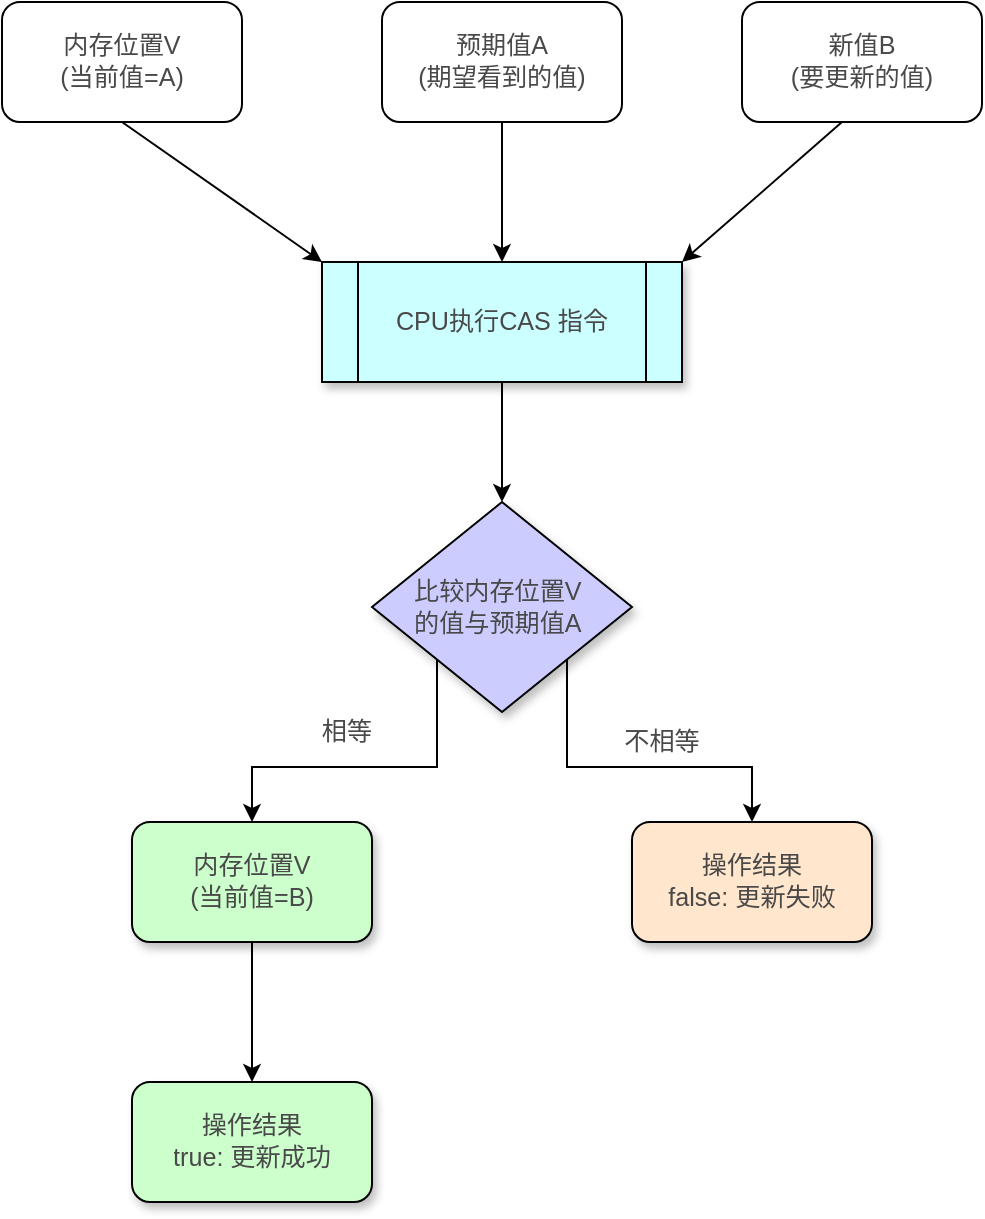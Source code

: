<mxfile version="27.2.0">
  <diagram name="第 1 页" id="F2s-ucMD1j_6qgtqQJcQ">
    <mxGraphModel dx="707" dy="308" grid="1" gridSize="10" guides="1" tooltips="1" connect="1" arrows="1" fold="1" page="1" pageScale="1" pageWidth="827" pageHeight="1169" math="0" shadow="0">
      <root>
        <mxCell id="0" />
        <mxCell id="1" parent="0" />
        <mxCell id="R5TnVKzZbtQXojk6i6wD-13" style="edgeStyle=orthogonalEdgeStyle;rounded=0;orthogonalLoop=1;jettySize=auto;html=1;exitX=0.5;exitY=1;exitDx=0;exitDy=0;entryX=0.5;entryY=0;entryDx=0;entryDy=0;" edge="1" parent="1" source="R5TnVKzZbtQXojk6i6wD-3" target="R5TnVKzZbtQXojk6i6wD-8">
          <mxGeometry relative="1" as="geometry" />
        </mxCell>
        <mxCell id="R5TnVKzZbtQXojk6i6wD-16" value="" style="edgeStyle=orthogonalEdgeStyle;rounded=0;orthogonalLoop=1;jettySize=auto;html=1;" edge="1" parent="1" source="R5TnVKzZbtQXojk6i6wD-8" target="R5TnVKzZbtQXojk6i6wD-10">
          <mxGeometry relative="1" as="geometry" />
        </mxCell>
        <mxCell id="R5TnVKzZbtQXojk6i6wD-11" value="" style="endArrow=classic;html=1;rounded=0;" edge="1" parent="1">
          <mxGeometry width="50" height="50" relative="1" as="geometry">
            <mxPoint x="200" y="360" as="sourcePoint" />
            <mxPoint x="300" y="430" as="targetPoint" />
          </mxGeometry>
        </mxCell>
        <mxCell id="R5TnVKzZbtQXojk6i6wD-12" value="" style="endArrow=classic;html=1;rounded=0;entryX=1;entryY=0;entryDx=0;entryDy=0;" edge="1" parent="1" target="R5TnVKzZbtQXojk6i6wD-8">
          <mxGeometry width="50" height="50" relative="1" as="geometry">
            <mxPoint x="560" y="360" as="sourcePoint" />
            <mxPoint x="490" y="420" as="targetPoint" />
          </mxGeometry>
        </mxCell>
        <mxCell id="R5TnVKzZbtQXojk6i6wD-29" style="edgeStyle=orthogonalEdgeStyle;rounded=0;orthogonalLoop=1;jettySize=auto;html=1;entryX=0.5;entryY=0;entryDx=0;entryDy=0;" edge="1" parent="1" source="R5TnVKzZbtQXojk6i6wD-18" target="R5TnVKzZbtQXojk6i6wD-26">
          <mxGeometry relative="1" as="geometry" />
        </mxCell>
        <mxCell id="R5TnVKzZbtQXojk6i6wD-37" value="" style="group;fillColor=#CCFFFF;container=0;" vertex="1" connectable="0" parent="1">
          <mxGeometry x="300" y="430" width="180" height="60" as="geometry" />
        </mxCell>
        <mxCell id="R5TnVKzZbtQXojk6i6wD-45" value="" style="group" vertex="1" connectable="0" parent="1">
          <mxGeometry x="140" y="300" width="120" height="60" as="geometry" />
        </mxCell>
        <mxCell id="R5TnVKzZbtQXojk6i6wD-1" value="" style="rounded=1;whiteSpace=wrap;html=1;" vertex="1" parent="R5TnVKzZbtQXojk6i6wD-45">
          <mxGeometry width="120" height="60" as="geometry" />
        </mxCell>
        <mxCell id="R5TnVKzZbtQXojk6i6wD-2" value="&lt;pre style=&quot;font-family: var(--ds-font-family-code); overflow: auto; padding: calc(var(--ds-md-zoom)*8px)calc(var(--ds-md-zoom)*12px); text-wrap: wrap; word-break: break-all; color: rgb(73, 73, 73); font-size: 12.573px; margin-top: 0px !important; margin-bottom: 0px !important;&quot;&gt;内存位置V&lt;/pre&gt;&lt;pre style=&quot;font-family: var(--ds-font-family-code); overflow: auto; padding: calc(var(--ds-md-zoom)*8px)calc(var(--ds-md-zoom)*12px); text-wrap: wrap; word-break: break-all; color: rgb(73, 73, 73); font-size: 12.573px; margin-top: 0px !important; margin-bottom: 0px !important;&quot;&gt;&lt;pre style=&quot;font-family: var(--ds-font-family-code); overflow: auto; padding: calc(var(--ds-md-zoom)*8px)calc(var(--ds-md-zoom)*12px); text-wrap: wrap; word-break: break-all; margin-top: 0px !important; margin-bottom: 0px !important;&quot;&gt;(当前值=A)&lt;/pre&gt;&lt;/pre&gt;" style="text;strokeColor=none;align=center;fillColor=none;html=1;verticalAlign=middle;whiteSpace=wrap;rounded=0;" vertex="1" parent="R5TnVKzZbtQXojk6i6wD-45">
          <mxGeometry x="25" y="10" width="70" height="40" as="geometry" />
        </mxCell>
        <mxCell id="R5TnVKzZbtQXojk6i6wD-46" value="" style="group" vertex="1" connectable="0" parent="1">
          <mxGeometry x="330" y="300" width="120" height="60" as="geometry" />
        </mxCell>
        <mxCell id="R5TnVKzZbtQXojk6i6wD-3" value="" style="rounded=1;whiteSpace=wrap;html=1;" vertex="1" parent="R5TnVKzZbtQXojk6i6wD-46">
          <mxGeometry width="120" height="60" as="geometry" />
        </mxCell>
        <mxCell id="R5TnVKzZbtQXojk6i6wD-4" value="&lt;pre style=&quot;font-family: var(--ds-font-family-code); overflow: auto; padding: calc(var(--ds-md-zoom)*8px)calc(var(--ds-md-zoom)*12px); text-wrap: wrap; word-break: break-all; color: rgb(73, 73, 73); font-size: 12.573px; margin-top: 0px !important; margin-bottom: 0px !important;&quot;&gt;预期值A&lt;/pre&gt;&lt;pre style=&quot;font-family: var(--ds-font-family-code); overflow: auto; padding: calc(var(--ds-md-zoom)*8px)calc(var(--ds-md-zoom)*12px); text-wrap: wrap; word-break: break-all; color: rgb(73, 73, 73); font-size: 12.573px; margin-top: 0px !important; margin-bottom: 0px !important;&quot;&gt;&lt;pre style=&quot;font-family: var(--ds-font-family-code); overflow: auto; padding: calc(var(--ds-md-zoom)*8px)calc(var(--ds-md-zoom)*12px); text-wrap: wrap; word-break: break-all; margin-top: 0px !important; margin-bottom: 0px !important;&quot;&gt;(期望看到的值)&lt;/pre&gt;&lt;/pre&gt;" style="text;strokeColor=none;align=center;fillColor=none;html=1;verticalAlign=middle;whiteSpace=wrap;rounded=0;" vertex="1" parent="R5TnVKzZbtQXojk6i6wD-46">
          <mxGeometry x="15" y="15" width="90" height="30" as="geometry" />
        </mxCell>
        <mxCell id="R5TnVKzZbtQXojk6i6wD-47" value="" style="group" vertex="1" connectable="0" parent="1">
          <mxGeometry x="510" y="300" width="120" height="60" as="geometry" />
        </mxCell>
        <mxCell id="R5TnVKzZbtQXojk6i6wD-5" value="" style="rounded=1;whiteSpace=wrap;html=1;" vertex="1" parent="R5TnVKzZbtQXojk6i6wD-47">
          <mxGeometry width="120" height="60" as="geometry" />
        </mxCell>
        <mxCell id="R5TnVKzZbtQXojk6i6wD-6" value="&lt;pre style=&quot;font-family: var(--ds-font-family-code); overflow: auto; padding: calc(var(--ds-md-zoom)*8px)calc(var(--ds-md-zoom)*12px); text-wrap: wrap; word-break: break-all; color: rgb(73, 73, 73); font-size: 12.573px; margin-top: 0px !important; margin-bottom: 0px !important;&quot;&gt;新值B&lt;/pre&gt;&lt;pre style=&quot;font-family: var(--ds-font-family-code); overflow: auto; padding: calc(var(--ds-md-zoom)*8px)calc(var(--ds-md-zoom)*12px); text-wrap: wrap; word-break: break-all; color: rgb(73, 73, 73); font-size: 12.573px; margin-top: 0px !important; margin-bottom: 0px !important;&quot;&gt;&lt;pre style=&quot;font-family: var(--ds-font-family-code); overflow: auto; padding: calc(var(--ds-md-zoom)*8px)calc(var(--ds-md-zoom)*12px); text-wrap: wrap; word-break: break-all; margin-top: 0px !important; margin-bottom: 0px !important;&quot;&gt;(要更新的值)&lt;/pre&gt;&lt;/pre&gt;" style="text;strokeColor=none;align=center;fillColor=none;html=1;verticalAlign=middle;whiteSpace=wrap;rounded=0;" vertex="1" parent="R5TnVKzZbtQXojk6i6wD-47">
          <mxGeometry x="15" y="15" width="90" height="30" as="geometry" />
        </mxCell>
        <mxCell id="R5TnVKzZbtQXojk6i6wD-48" value="" style="group" vertex="1" connectable="0" parent="1">
          <mxGeometry x="300" y="430" width="180" height="60" as="geometry" />
        </mxCell>
        <mxCell id="R5TnVKzZbtQXojk6i6wD-8" value="" style="shape=process;whiteSpace=wrap;html=1;backgroundOutline=1;fillColor=#CCFFFF;shadow=1;" vertex="1" parent="R5TnVKzZbtQXojk6i6wD-48">
          <mxGeometry width="180" height="60" as="geometry" />
        </mxCell>
        <mxCell id="R5TnVKzZbtQXojk6i6wD-9" value="&lt;pre style=&quot;font-family: var(--ds-font-family-code); overflow: auto; padding: calc(var(--ds-md-zoom)*8px)calc(var(--ds-md-zoom)*12px); text-wrap: wrap; word-break: break-all; color: rgb(73, 73, 73); font-size: 12.573px; text-align: start; margin-top: 0px !important; margin-bottom: 0px !important;&quot;&gt;CPU执行CAS 指令&lt;/pre&gt;" style="text;strokeColor=none;align=center;fillColor=none;html=1;verticalAlign=middle;whiteSpace=wrap;rounded=0;" vertex="1" parent="R5TnVKzZbtQXojk6i6wD-48">
          <mxGeometry x="35" y="15" width="110" height="30" as="geometry" />
        </mxCell>
        <mxCell id="R5TnVKzZbtQXojk6i6wD-49" value="" style="group" vertex="1" connectable="0" parent="1">
          <mxGeometry x="325" y="550" width="130" height="105" as="geometry" />
        </mxCell>
        <mxCell id="R5TnVKzZbtQXojk6i6wD-10" value="" style="rhombus;whiteSpace=wrap;html=1;fillColor=#CCCCFF;shadow=1;" vertex="1" parent="R5TnVKzZbtQXojk6i6wD-49">
          <mxGeometry width="130" height="105" as="geometry" />
        </mxCell>
        <mxCell id="R5TnVKzZbtQXojk6i6wD-17" value="&lt;pre style=&quot;font-family: var(--ds-font-family-code); overflow: auto; padding: calc(var(--ds-md-zoom)*8px)calc(var(--ds-md-zoom)*12px); text-wrap: wrap; word-break: break-all; color: rgb(73, 73, 73); font-size: 12.573px; text-align: start; margin-top: 0px !important; margin-bottom: 0px !important;&quot;&gt;比较内存位置V的值与预期值A&lt;/pre&gt;" style="text;strokeColor=none;align=center;fillColor=none;html=1;verticalAlign=middle;whiteSpace=wrap;rounded=0;" vertex="1" parent="R5TnVKzZbtQXojk6i6wD-49">
          <mxGeometry x="20" y="37.5" width="90" height="30" as="geometry" />
        </mxCell>
        <mxCell id="R5TnVKzZbtQXojk6i6wD-50" value="" style="group" vertex="1" connectable="0" parent="1">
          <mxGeometry x="290" y="650" width="45" height="30" as="geometry" />
        </mxCell>
        <mxCell id="R5TnVKzZbtQXojk6i6wD-39" value="" style="group" vertex="1" connectable="0" parent="R5TnVKzZbtQXojk6i6wD-50">
          <mxGeometry width="45" height="30" as="geometry" />
        </mxCell>
        <mxCell id="R5TnVKzZbtQXojk6i6wD-24" value="&lt;span style=&quot;color: rgb(73, 73, 73); font-family: var(--ds-font-family-code); font-size: 12.573px; text-align: start; background-color: transparent;&quot;&gt;相等&lt;/span&gt;" style="text;strokeColor=none;align=center;fillColor=none;html=1;verticalAlign=middle;whiteSpace=wrap;rounded=0;" vertex="1" parent="R5TnVKzZbtQXojk6i6wD-39">
          <mxGeometry width="45" height="30" as="geometry" />
        </mxCell>
        <mxCell id="R5TnVKzZbtQXojk6i6wD-51" value="" style="group" vertex="1" connectable="0" parent="1">
          <mxGeometry x="445" y="655" width="50" height="30" as="geometry" />
        </mxCell>
        <mxCell id="R5TnVKzZbtQXojk6i6wD-40" value="" style="group" vertex="1" connectable="0" parent="R5TnVKzZbtQXojk6i6wD-51">
          <mxGeometry width="50" height="30" as="geometry" />
        </mxCell>
        <mxCell id="R5TnVKzZbtQXojk6i6wD-25" value="&lt;span style=&quot;color: rgb(73, 73, 73); font-family: var(--ds-font-family-code); font-size: 12.573px; text-align: start; background-color: transparent;&quot;&gt;不相等&lt;/span&gt;" style="text;strokeColor=none;align=center;fillColor=none;html=1;verticalAlign=middle;whiteSpace=wrap;rounded=0;" vertex="1" parent="R5TnVKzZbtQXojk6i6wD-40">
          <mxGeometry width="50" height="30" as="geometry" />
        </mxCell>
        <mxCell id="R5TnVKzZbtQXojk6i6wD-52" value="" style="group" vertex="1" connectable="0" parent="1">
          <mxGeometry x="205" y="710" width="120" height="60" as="geometry" />
        </mxCell>
        <mxCell id="R5TnVKzZbtQXojk6i6wD-18" value="" style="rounded=1;whiteSpace=wrap;html=1;fillColor=#CCFFCC;shadow=1;" vertex="1" parent="R5TnVKzZbtQXojk6i6wD-52">
          <mxGeometry width="120" height="60" as="geometry" />
        </mxCell>
        <mxCell id="R5TnVKzZbtQXojk6i6wD-21" value="&lt;pre style=&quot;font-family: var(--ds-font-family-code); overflow: auto; padding: calc(var(--ds-md-zoom)*8px)calc(var(--ds-md-zoom)*12px); text-wrap: wrap; word-break: break-all; color: rgb(73, 73, 73); font-size: 12.573px; margin-top: 0px !important; margin-bottom: 0px !important;&quot;&gt;内存位置V&lt;/pre&gt;&lt;pre style=&quot;font-family: var(--ds-font-family-code); overflow: auto; padding: calc(var(--ds-md-zoom)*8px)calc(var(--ds-md-zoom)*12px); text-wrap: wrap; word-break: break-all; color: rgb(73, 73, 73); font-size: 12.573px; margin-top: 0px !important; margin-bottom: 0px !important;&quot;&gt;&lt;pre style=&quot;font-family: var(--ds-font-family-code); overflow: auto; padding: calc(var(--ds-md-zoom)*8px)calc(var(--ds-md-zoom)*12px); text-wrap: wrap; word-break: break-all; margin-top: 0px !important; margin-bottom: 0px !important;&quot;&gt;(当前值=B)&lt;/pre&gt;&lt;/pre&gt;" style="text;strokeColor=none;align=center;fillColor=none;html=1;verticalAlign=middle;whiteSpace=wrap;rounded=0;" vertex="1" parent="R5TnVKzZbtQXojk6i6wD-52">
          <mxGeometry x="25" y="10" width="70" height="40" as="geometry" />
        </mxCell>
        <mxCell id="R5TnVKzZbtQXojk6i6wD-22" style="edgeStyle=orthogonalEdgeStyle;rounded=0;orthogonalLoop=1;jettySize=auto;html=1;exitX=0;exitY=1;exitDx=0;exitDy=0;entryX=0.5;entryY=0;entryDx=0;entryDy=0;" edge="1" parent="1" source="R5TnVKzZbtQXojk6i6wD-10" target="R5TnVKzZbtQXojk6i6wD-18">
          <mxGeometry relative="1" as="geometry">
            <mxPoint x="260" y="700" as="targetPoint" />
          </mxGeometry>
        </mxCell>
        <mxCell id="R5TnVKzZbtQXojk6i6wD-53" value="" style="group" vertex="1" connectable="0" parent="1">
          <mxGeometry x="205" y="840" width="120" height="60" as="geometry" />
        </mxCell>
        <mxCell id="R5TnVKzZbtQXojk6i6wD-26" value="" style="rounded=1;whiteSpace=wrap;html=1;fillColor=#CCFFCC;shadow=1;" vertex="1" parent="R5TnVKzZbtQXojk6i6wD-53">
          <mxGeometry width="120" height="60" as="geometry" />
        </mxCell>
        <mxCell id="R5TnVKzZbtQXojk6i6wD-28" value="&lt;pre style=&quot;font-family: var(--ds-font-family-code); overflow: auto; padding: calc(var(--ds-md-zoom)*8px)calc(var(--ds-md-zoom)*12px); text-wrap: wrap; word-break: break-all; color: rgb(73, 73, 73); font-size: 12.573px; margin-top: 0px !important; margin-bottom: 0px !important;&quot;&gt;操作结果&lt;/pre&gt;&lt;pre style=&quot;font-family: var(--ds-font-family-code); overflow: auto; padding: calc(var(--ds-md-zoom)*8px)calc(var(--ds-md-zoom)*12px); text-wrap: wrap; word-break: break-all; color: rgb(73, 73, 73); font-size: 12.573px; margin-top: 0px !important; margin-bottom: 0px !important;&quot;&gt;&lt;pre style=&quot;font-family: var(--ds-font-family-code); overflow: auto; padding: calc(var(--ds-md-zoom)*8px)calc(var(--ds-md-zoom)*12px); text-wrap: wrap; word-break: break-all; margin-top: 0px !important; margin-bottom: 0px !important;&quot;&gt;true: 更新成功&lt;/pre&gt;&lt;/pre&gt;" style="text;strokeColor=none;align=center;fillColor=none;html=1;verticalAlign=middle;whiteSpace=wrap;rounded=0;" vertex="1" parent="R5TnVKzZbtQXojk6i6wD-53">
          <mxGeometry x="15" y="15" width="90" height="30" as="geometry" />
        </mxCell>
        <mxCell id="R5TnVKzZbtQXojk6i6wD-54" value="" style="group" vertex="1" connectable="0" parent="1">
          <mxGeometry x="455" y="710" width="120" height="60" as="geometry" />
        </mxCell>
        <mxCell id="R5TnVKzZbtQXojk6i6wD-27" value="" style="rounded=1;whiteSpace=wrap;html=1;fillColor=#FFE6CC;shadow=1;" vertex="1" parent="R5TnVKzZbtQXojk6i6wD-54">
          <mxGeometry width="120" height="60" as="geometry" />
        </mxCell>
        <mxCell id="R5TnVKzZbtQXojk6i6wD-30" value="&lt;pre style=&quot;font-family: var(--ds-font-family-code); overflow: auto; padding: calc(var(--ds-md-zoom)*8px)calc(var(--ds-md-zoom)*12px); text-wrap: wrap; word-break: break-all; color: rgb(73, 73, 73); font-size: 12.573px; margin-top: 0px !important; margin-bottom: 0px !important;&quot;&gt;操作结果&lt;/pre&gt;&lt;pre style=&quot;font-family: var(--ds-font-family-code); overflow: auto; padding: calc(var(--ds-md-zoom)*8px)calc(var(--ds-md-zoom)*12px); text-wrap: wrap; word-break: break-all; color: rgb(73, 73, 73); font-size: 12.573px; margin-top: 0px !important; margin-bottom: 0px !important;&quot;&gt;&lt;pre style=&quot;font-family: var(--ds-font-family-code); overflow: auto; padding: calc(var(--ds-md-zoom)*8px)calc(var(--ds-md-zoom)*12px); text-wrap: wrap; word-break: break-all; margin-top: 0px !important; margin-bottom: 0px !important;&quot;&gt;&lt;pre style=&quot;font-family: var(--ds-font-family-code); overflow: auto; padding: calc(var(--ds-md-zoom)*8px)calc(var(--ds-md-zoom)*12px); text-wrap: wrap; word-break: break-all; text-align: start; margin-top: 0px !important; margin-bottom: 0px !important;&quot;&gt;false: 更新失败&lt;/pre&gt;&lt;/pre&gt;&lt;/pre&gt;" style="text;strokeColor=none;align=center;fillColor=none;html=1;verticalAlign=middle;whiteSpace=wrap;rounded=0;" vertex="1" parent="R5TnVKzZbtQXojk6i6wD-54">
          <mxGeometry x="15" y="15" width="90" height="30" as="geometry" />
        </mxCell>
        <mxCell id="R5TnVKzZbtQXojk6i6wD-33" style="edgeStyle=orthogonalEdgeStyle;rounded=0;orthogonalLoop=1;jettySize=auto;html=1;exitX=1;exitY=1;exitDx=0;exitDy=0;entryX=0.5;entryY=0;entryDx=0;entryDy=0;" edge="1" parent="1" source="R5TnVKzZbtQXojk6i6wD-10" target="R5TnVKzZbtQXojk6i6wD-27">
          <mxGeometry relative="1" as="geometry" />
        </mxCell>
      </root>
    </mxGraphModel>
  </diagram>
</mxfile>
